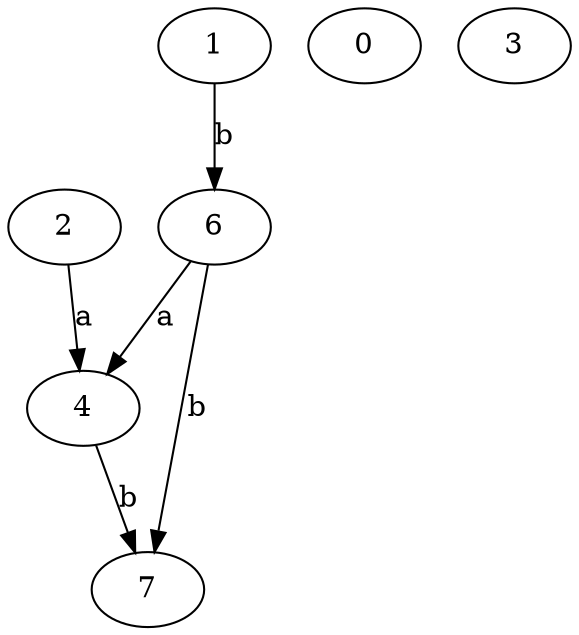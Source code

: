 strict digraph  {
2;
0;
1;
3;
4;
6;
7;
2 -> 4  [label=a];
1 -> 6  [label=b];
4 -> 7  [label=b];
6 -> 4  [label=a];
6 -> 7  [label=b];
}

